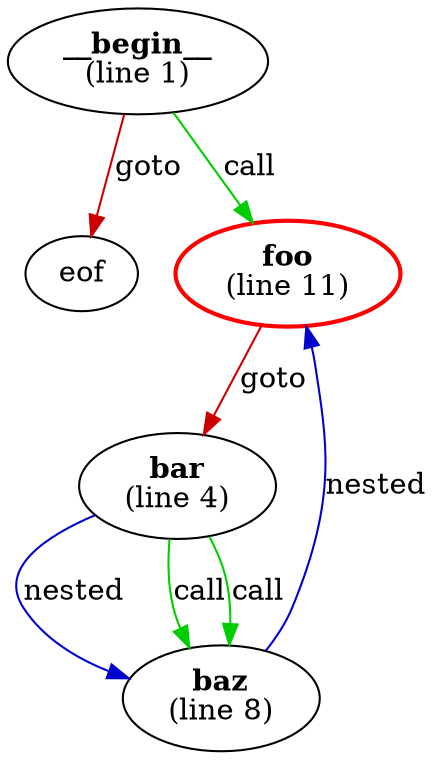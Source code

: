 digraph g {
__begin__ [label=<<b>__begin__</b><br />(line 1)>]
__begin__ -> eof [label=goto,color=red3]
__begin__ -> foo [label=call,color=green3]
baz [label=<<b>baz</b><br />(line 8)>]
baz -> foo [label=nested,color=blue3]
foo [label=<<b>foo</b><br />(line 11)>,color=red,penwidth=2]
foo -> bar [label=goto,color=red3]
bar [label=<<b>bar</b><br />(line 4)>]
bar -> baz [label=nested,color=blue3]
bar -> baz [label=call,color=green3]
bar -> baz [label=call,color=green3]
}

